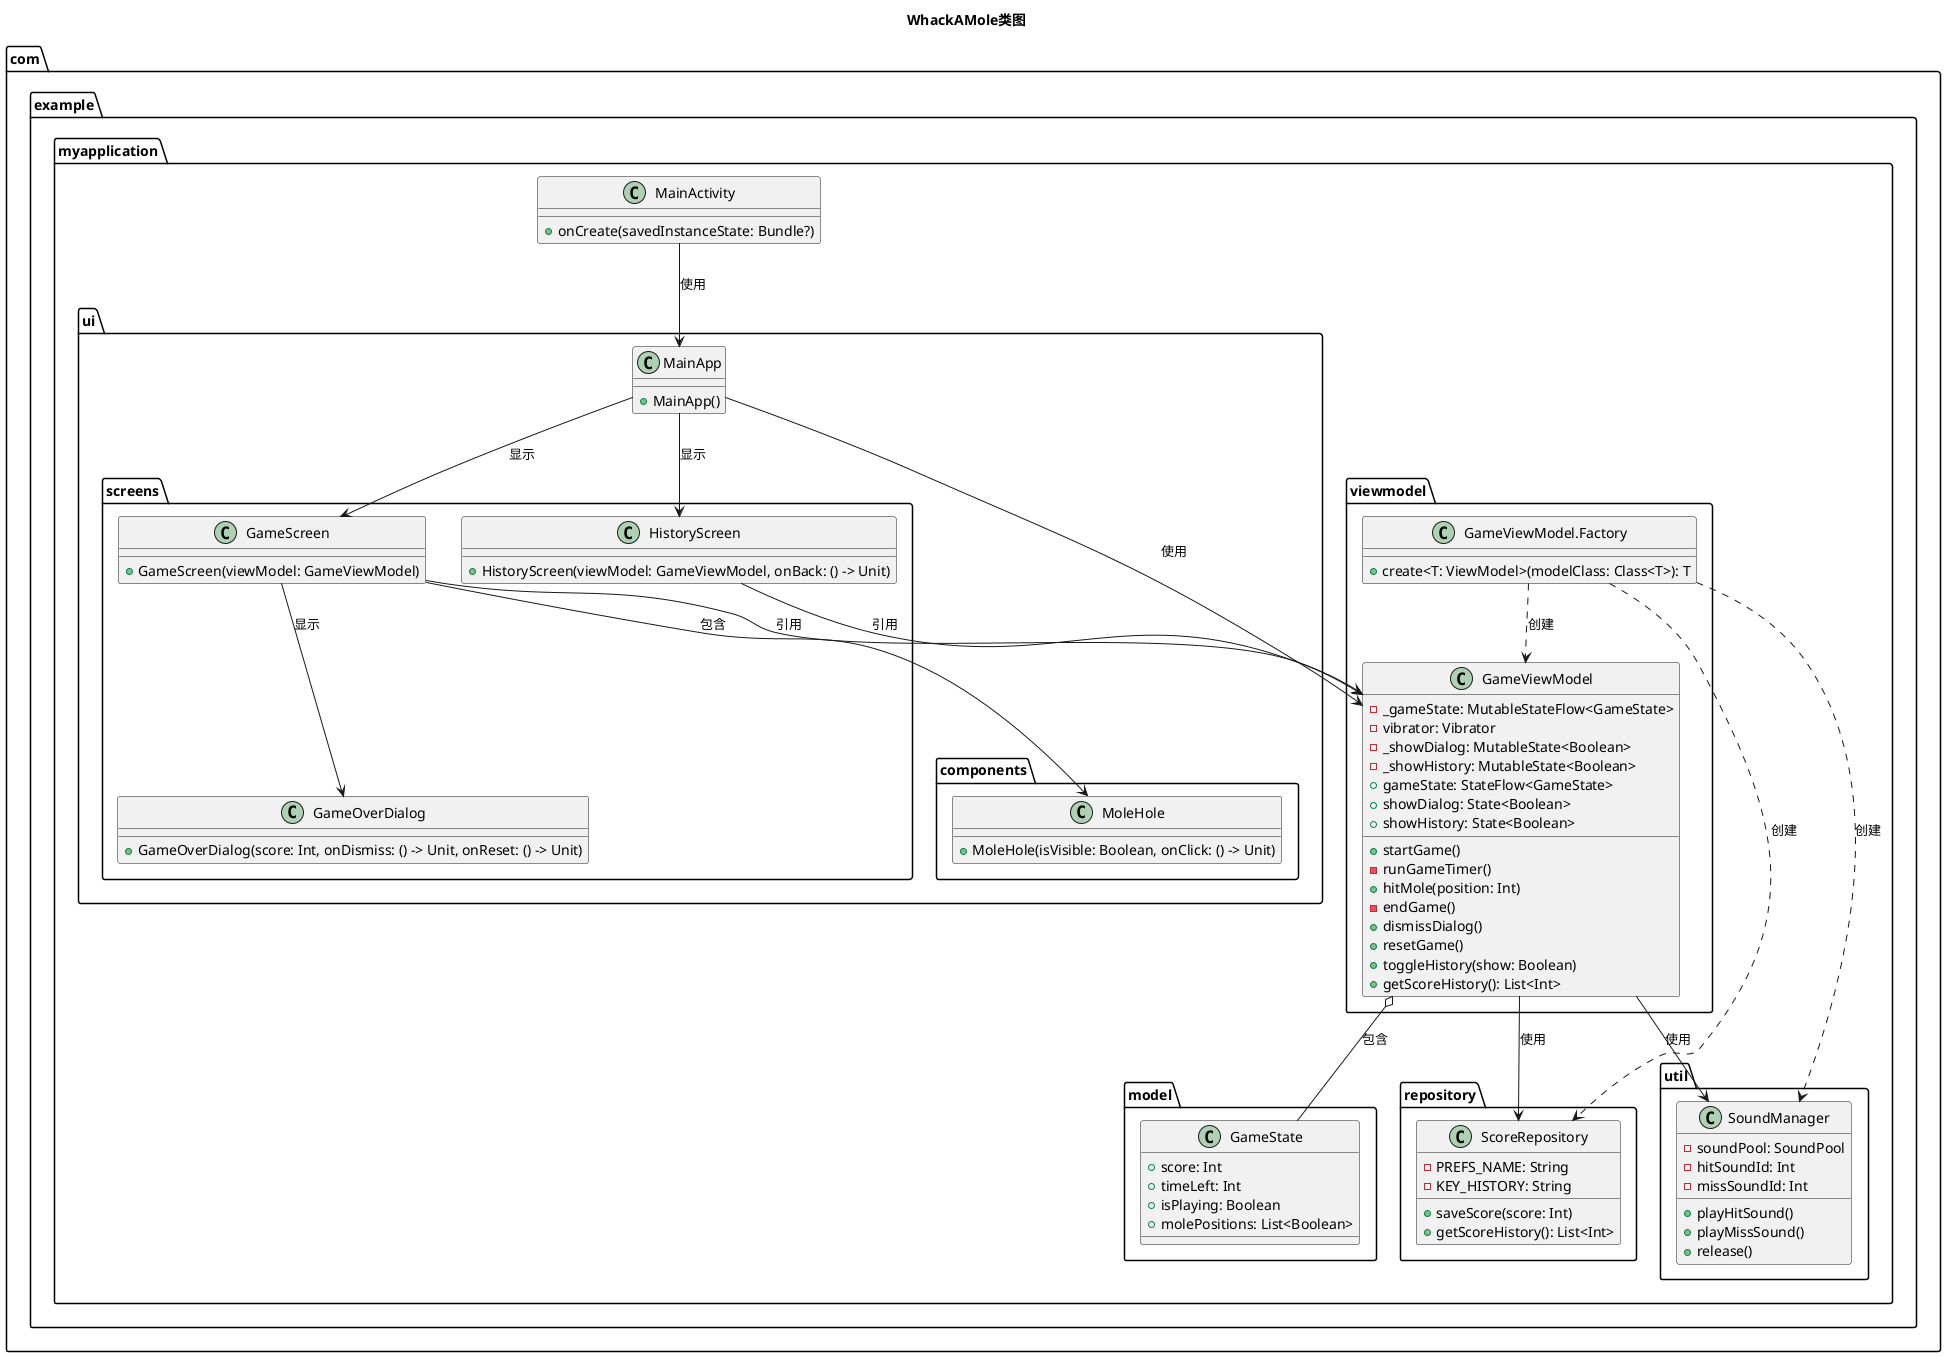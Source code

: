 @startuml

title WhackAMole类图

package "com.example.myapplication" {
  class MainActivity {
    + onCreate(savedInstanceState: Bundle?)
  }
}

package "com.example.myapplication.ui" {
  class MainApp {
    + MainApp()
  }
}

package "com.example.myapplication.ui.screens" {
  class GameScreen {
    + GameScreen(viewModel: GameViewModel)
  }
  
  class GameOverDialog {
    + GameOverDialog(score: Int, onDismiss: () -> Unit, onReset: () -> Unit)
  }
  
  class HistoryScreen {
    + HistoryScreen(viewModel: GameViewModel, onBack: () -> Unit)
  }
}

package "com.example.myapplication.ui.components" {
  class MoleHole {
    + MoleHole(isVisible: Boolean, onClick: () -> Unit)
  }
}

package "com.example.myapplication.viewmodel" {
  class GameViewModel {
    - _gameState: MutableStateFlow<GameState>
    - vibrator: Vibrator
    - _showDialog: MutableState<Boolean>
    - _showHistory: MutableState<Boolean>
    + gameState: StateFlow<GameState>
    + showDialog: State<Boolean>
    + showHistory: State<Boolean>
    + startGame()
    - runGameTimer()
    + hitMole(position: Int)
    - endGame()
    + dismissDialog()
    + resetGame()
    + toggleHistory(show: Boolean)
    + getScoreHistory(): List<Int>
  }
  
  class "GameViewModel.Factory" as GameViewModelFactory {
    + create<T: ViewModel>(modelClass: Class<T>): T
  }
}

package "com.example.myapplication.model" {
  class GameState {
    + score: Int
    + timeLeft: Int
    + isPlaying: Boolean
    + molePositions: List<Boolean>
  }
}

package "com.example.myapplication.repository" {
  class ScoreRepository {
    - PREFS_NAME: String
    - KEY_HISTORY: String
    + saveScore(score: Int)
    + getScoreHistory(): List<Int>
  }
}

package "com.example.myapplication.util" {
  class SoundManager {
    - soundPool: SoundPool
    - hitSoundId: Int
    - missSoundId: Int
    + playHitSound()
    + playMissSound()
    + release()
  }
}

' 关系定义
MainActivity --> MainApp : 使用
MainApp --> GameViewModel : 使用
MainApp --> GameScreen : 显示
MainApp --> HistoryScreen : 显示
GameScreen --> GameViewModel : 引用
GameScreen --> MoleHole : 包含
GameScreen --> GameOverDialog : 显示
HistoryScreen --> GameViewModel : 引用
GameViewModel o-- GameState : 包含
GameViewModel --> ScoreRepository : 使用
GameViewModel --> SoundManager : 使用
GameViewModelFactory ..> GameViewModel : 创建
GameViewModelFactory ..> ScoreRepository : 创建
GameViewModelFactory ..> SoundManager : 创建

@enduml 